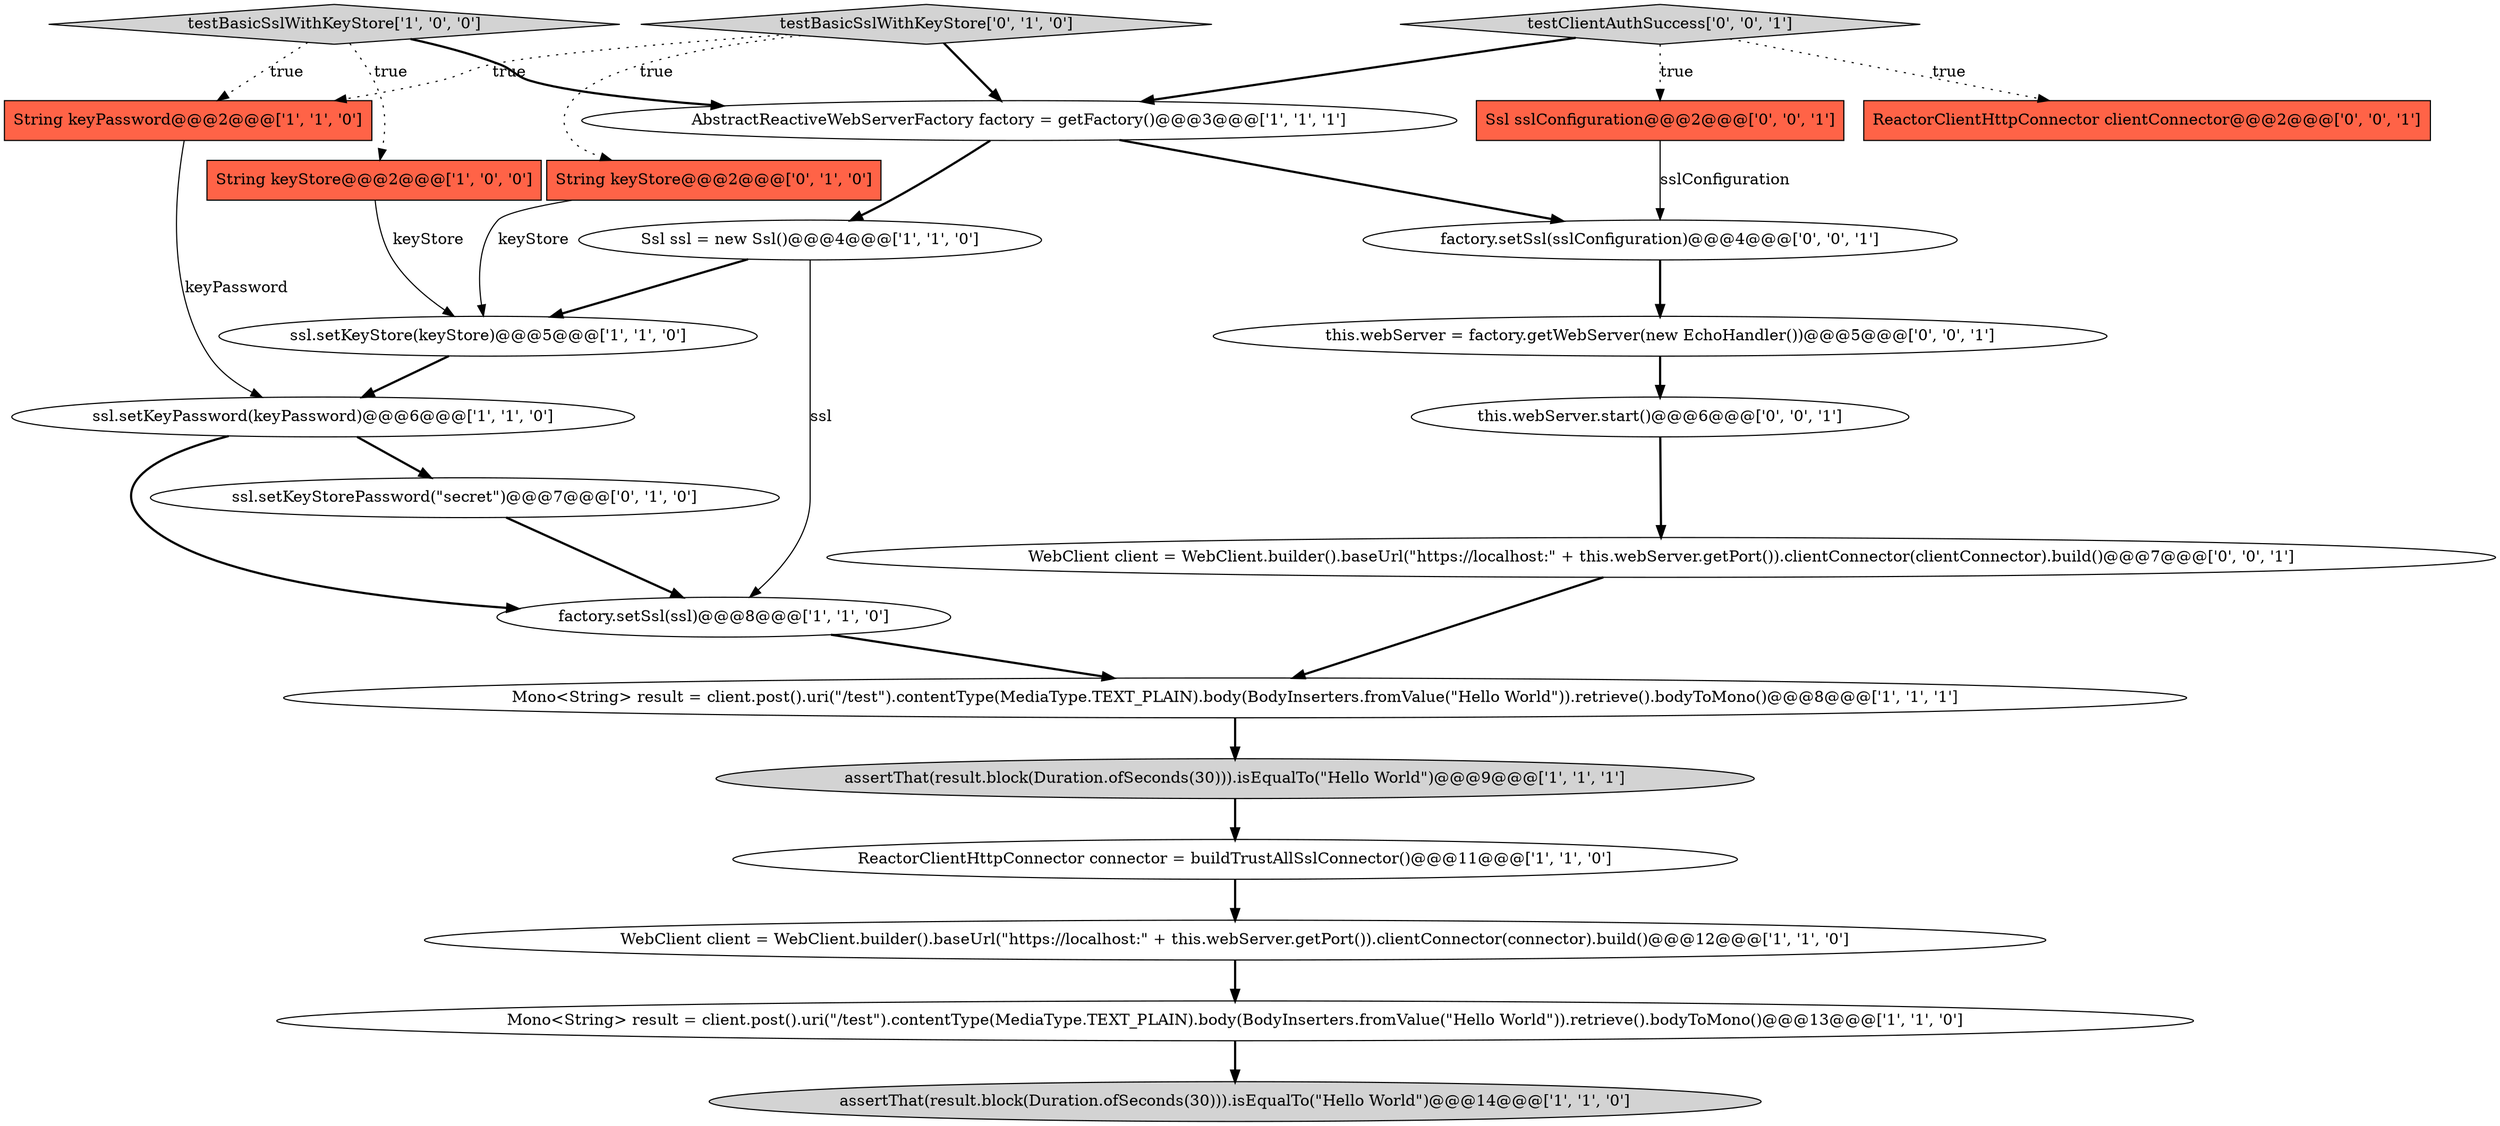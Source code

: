 digraph {
4 [style = filled, label = "String keyPassword@@@2@@@['1', '1', '0']", fillcolor = tomato, shape = box image = "AAA0AAABBB1BBB"];
8 [style = filled, label = "Ssl ssl = new Ssl()@@@4@@@['1', '1', '0']", fillcolor = white, shape = ellipse image = "AAA0AAABBB1BBB"];
11 [style = filled, label = "WebClient client = WebClient.builder().baseUrl(\"https://localhost:\" + this.webServer.getPort()).clientConnector(connector).build()@@@12@@@['1', '1', '0']", fillcolor = white, shape = ellipse image = "AAA0AAABBB1BBB"];
5 [style = filled, label = "Mono<String> result = client.post().uri(\"/test\").contentType(MediaType.TEXT_PLAIN).body(BodyInserters.fromValue(\"Hello World\")).retrieve().bodyToMono()@@@8@@@['1', '1', '1']", fillcolor = white, shape = ellipse image = "AAA0AAABBB1BBB"];
23 [style = filled, label = "WebClient client = WebClient.builder().baseUrl(\"https://localhost:\" + this.webServer.getPort()).clientConnector(clientConnector).build()@@@7@@@['0', '0', '1']", fillcolor = white, shape = ellipse image = "AAA0AAABBB3BBB"];
2 [style = filled, label = "testBasicSslWithKeyStore['1', '0', '0']", fillcolor = lightgray, shape = diamond image = "AAA0AAABBB1BBB"];
13 [style = filled, label = "factory.setSsl(ssl)@@@8@@@['1', '1', '0']", fillcolor = white, shape = ellipse image = "AAA0AAABBB1BBB"];
15 [style = filled, label = "String keyStore@@@2@@@['0', '1', '0']", fillcolor = tomato, shape = box image = "AAA0AAABBB2BBB"];
16 [style = filled, label = "testBasicSslWithKeyStore['0', '1', '0']", fillcolor = lightgray, shape = diamond image = "AAA0AAABBB2BBB"];
14 [style = filled, label = "ssl.setKeyStorePassword(\"secret\")@@@7@@@['0', '1', '0']", fillcolor = white, shape = ellipse image = "AAA1AAABBB2BBB"];
20 [style = filled, label = "this.webServer = factory.getWebServer(new EchoHandler())@@@5@@@['0', '0', '1']", fillcolor = white, shape = ellipse image = "AAA0AAABBB3BBB"];
0 [style = filled, label = "ssl.setKeyPassword(keyPassword)@@@6@@@['1', '1', '0']", fillcolor = white, shape = ellipse image = "AAA0AAABBB1BBB"];
12 [style = filled, label = "Mono<String> result = client.post().uri(\"/test\").contentType(MediaType.TEXT_PLAIN).body(BodyInserters.fromValue(\"Hello World\")).retrieve().bodyToMono()@@@13@@@['1', '1', '0']", fillcolor = white, shape = ellipse image = "AAA0AAABBB1BBB"];
22 [style = filled, label = "testClientAuthSuccess['0', '0', '1']", fillcolor = lightgray, shape = diamond image = "AAA0AAABBB3BBB"];
7 [style = filled, label = "assertThat(result.block(Duration.ofSeconds(30))).isEqualTo(\"Hello World\")@@@14@@@['1', '1', '0']", fillcolor = lightgray, shape = ellipse image = "AAA0AAABBB1BBB"];
6 [style = filled, label = "ReactorClientHttpConnector connector = buildTrustAllSslConnector()@@@11@@@['1', '1', '0']", fillcolor = white, shape = ellipse image = "AAA0AAABBB1BBB"];
9 [style = filled, label = "AbstractReactiveWebServerFactory factory = getFactory()@@@3@@@['1', '1', '1']", fillcolor = white, shape = ellipse image = "AAA0AAABBB1BBB"];
21 [style = filled, label = "ReactorClientHttpConnector clientConnector@@@2@@@['0', '0', '1']", fillcolor = tomato, shape = box image = "AAA0AAABBB3BBB"];
18 [style = filled, label = "this.webServer.start()@@@6@@@['0', '0', '1']", fillcolor = white, shape = ellipse image = "AAA0AAABBB3BBB"];
10 [style = filled, label = "assertThat(result.block(Duration.ofSeconds(30))).isEqualTo(\"Hello World\")@@@9@@@['1', '1', '1']", fillcolor = lightgray, shape = ellipse image = "AAA0AAABBB1BBB"];
17 [style = filled, label = "factory.setSsl(sslConfiguration)@@@4@@@['0', '0', '1']", fillcolor = white, shape = ellipse image = "AAA0AAABBB3BBB"];
3 [style = filled, label = "String keyStore@@@2@@@['1', '0', '0']", fillcolor = tomato, shape = box image = "AAA0AAABBB1BBB"];
1 [style = filled, label = "ssl.setKeyStore(keyStore)@@@5@@@['1', '1', '0']", fillcolor = white, shape = ellipse image = "AAA0AAABBB1BBB"];
19 [style = filled, label = "Ssl sslConfiguration@@@2@@@['0', '0', '1']", fillcolor = tomato, shape = box image = "AAA0AAABBB3BBB"];
12->7 [style = bold, label=""];
16->4 [style = dotted, label="true"];
2->3 [style = dotted, label="true"];
2->4 [style = dotted, label="true"];
11->12 [style = bold, label=""];
22->19 [style = dotted, label="true"];
19->17 [style = solid, label="sslConfiguration"];
10->6 [style = bold, label=""];
20->18 [style = bold, label=""];
6->11 [style = bold, label=""];
14->13 [style = bold, label=""];
17->20 [style = bold, label=""];
0->13 [style = bold, label=""];
5->10 [style = bold, label=""];
22->9 [style = bold, label=""];
16->15 [style = dotted, label="true"];
8->1 [style = bold, label=""];
2->9 [style = bold, label=""];
4->0 [style = solid, label="keyPassword"];
3->1 [style = solid, label="keyStore"];
9->17 [style = bold, label=""];
23->5 [style = bold, label=""];
15->1 [style = solid, label="keyStore"];
8->13 [style = solid, label="ssl"];
9->8 [style = bold, label=""];
0->14 [style = bold, label=""];
22->21 [style = dotted, label="true"];
13->5 [style = bold, label=""];
18->23 [style = bold, label=""];
1->0 [style = bold, label=""];
16->9 [style = bold, label=""];
}
